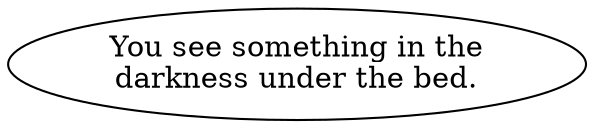 digraph UNDRBED {
  "start" [style=filled       fillcolor="#FFFFFF"       color="#000000"]
  "start" [label="You see something in the\ndarkness under the bed."]
}
